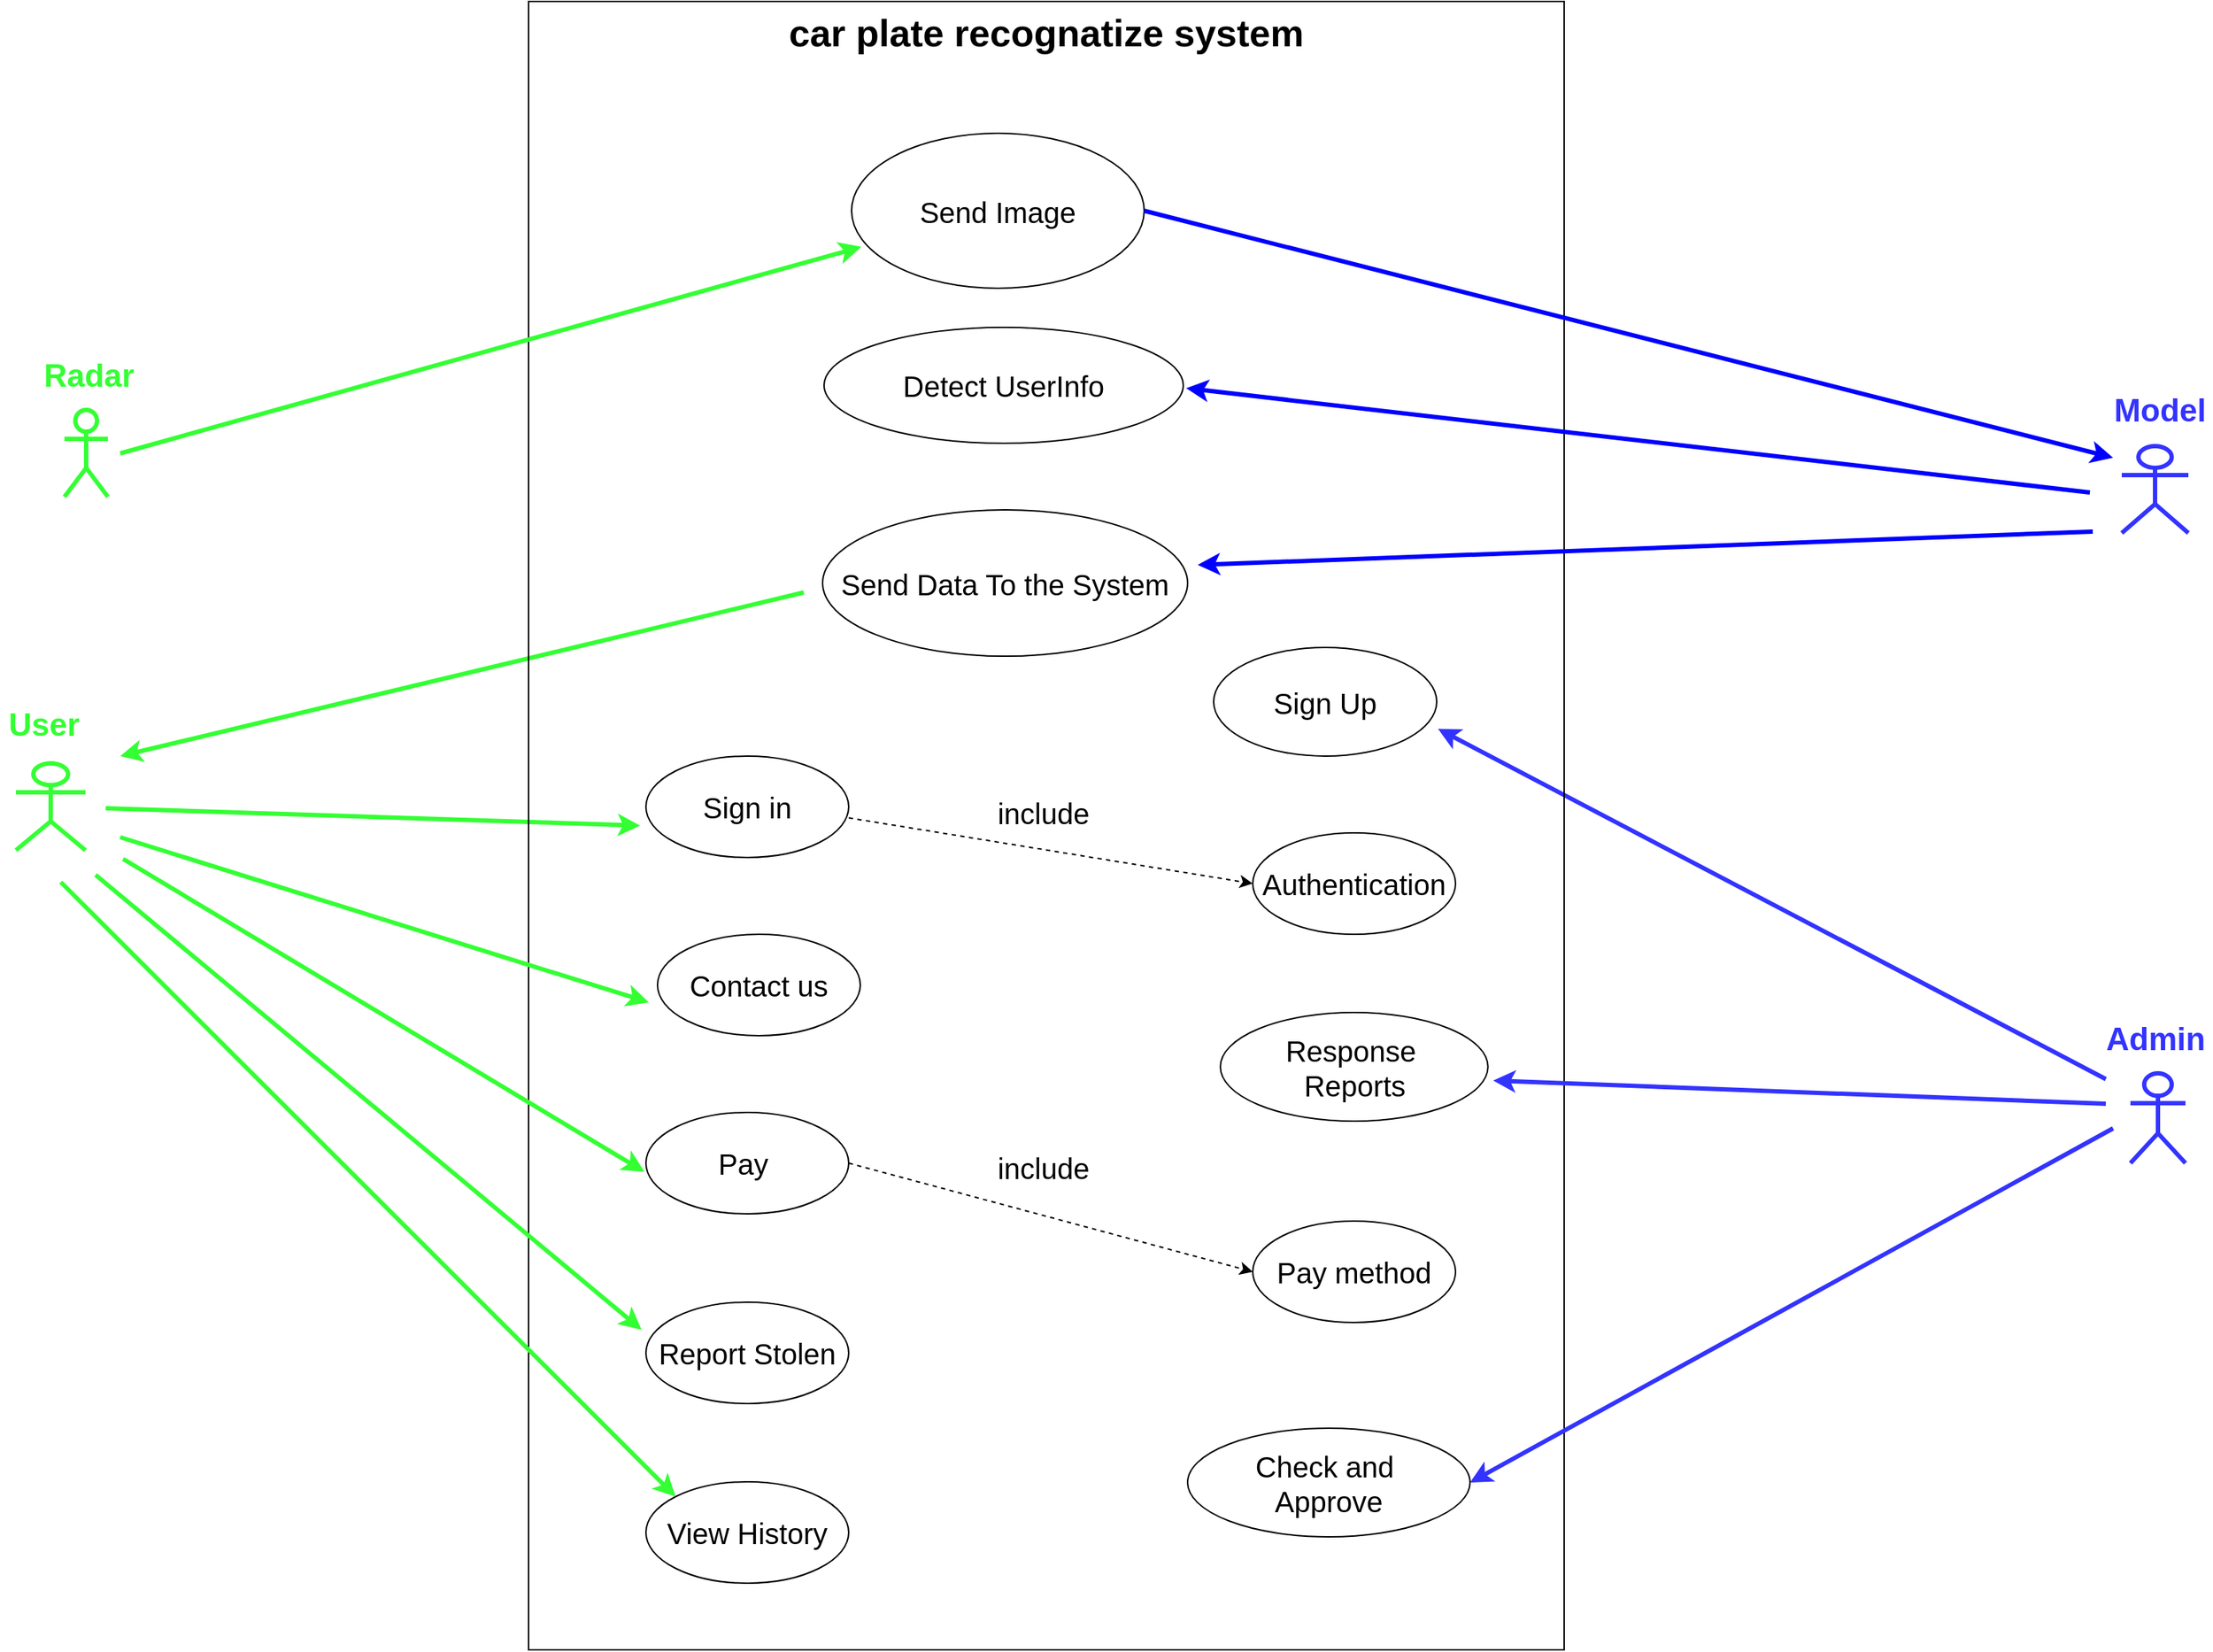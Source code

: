 <mxfile version="14.6.13" type="device"><diagram id="0espefAljdxoHs8z2A5A" name="Page-1"><mxGraphModel dx="2048" dy="1184" grid="0" gridSize="10" guides="1" tooltips="1" connect="1" arrows="1" fold="1" page="1" pageScale="1" pageWidth="3300" pageHeight="4681" math="0" shadow="0"><root><mxCell id="0"/><mxCell id="1" parent="0"/><mxCell id="4r7k45sLGO3DiRgAy3Bm-22" value="" style="endArrow=classic;html=1;fontSize=20;endFill=1;strokeColor=#33FF33;strokeWidth=3;startArrow=none;" parent="1" edge="1"><mxGeometry width="50" height="50" relative="1" as="geometry"><mxPoint x="754" y="567" as="sourcePoint"/><mxPoint x="282" y="679.998" as="targetPoint"/></mxGeometry></mxCell><mxCell id="lmoIwR7qKMPj0nIbH5Uk-9" value="&lt;b&gt;&lt;font color=&quot;#33ff33&quot; style=&quot;font-size: 22px&quot;&gt;User&lt;/font&gt;&lt;/b&gt;" style="text;html=1;align=center;verticalAlign=middle;resizable=0;points=[];autosize=1;strokeColor=none;fontSize=20;strokeWidth=1;" parent="1" vertex="1"><mxGeometry x="199" y="644" width="59" height="30" as="geometry"/></mxCell><mxCell id="lmoIwR7qKMPj0nIbH5Uk-11" value="Sign in" style="ellipse;whiteSpace=wrap;html=1;fontSize=20;" parent="1" vertex="1"><mxGeometry x="645" y="680" width="140" height="70" as="geometry"/></mxCell><mxCell id="lmoIwR7qKMPj0nIbH5Uk-12" value="Authentication" style="ellipse;whiteSpace=wrap;html=1;fontSize=20;" parent="1" vertex="1"><mxGeometry x="1064" y="733" width="140" height="70" as="geometry"/></mxCell><mxCell id="lmoIwR7qKMPj0nIbH5Uk-14" value="include" style="text;html=1;align=center;verticalAlign=middle;resizable=0;points=[];autosize=1;strokeColor=none;fontSize=20;" parent="1" vertex="1"><mxGeometry x="882" y="705" width="73" height="28" as="geometry"/></mxCell><mxCell id="lmoIwR7qKMPj0nIbH5Uk-16" value="" style="endArrow=classic;html=1;dashed=1;exitX=1;exitY=0.609;exitDx=0;exitDy=0;exitPerimeter=0;entryX=0;entryY=0.5;entryDx=0;entryDy=0;fontSize=20;" parent="1" source="lmoIwR7qKMPj0nIbH5Uk-11" target="lmoIwR7qKMPj0nIbH5Uk-12" edge="1"><mxGeometry width="50" height="50" relative="1" as="geometry"><mxPoint x="863" y="650" as="sourcePoint"/><mxPoint x="913" y="600" as="targetPoint"/></mxGeometry></mxCell><mxCell id="lmoIwR7qKMPj0nIbH5Uk-19" value="Pay&amp;nbsp;" style="ellipse;whiteSpace=wrap;html=1;fontSize=20;" parent="1" vertex="1"><mxGeometry x="645" y="926" width="140" height="70" as="geometry"/></mxCell><mxCell id="lmoIwR7qKMPj0nIbH5Uk-21" value="Contact us" style="ellipse;whiteSpace=wrap;html=1;fontSize=20;" parent="1" vertex="1"><mxGeometry x="653" y="803" width="140" height="70" as="geometry"/></mxCell><mxCell id="lmoIwR7qKMPj0nIbH5Uk-22" value="View History" style="ellipse;whiteSpace=wrap;html=1;fontSize=20;" parent="1" vertex="1"><mxGeometry x="645" y="1181" width="140" height="70" as="geometry"/></mxCell><mxCell id="lmoIwR7qKMPj0nIbH5Uk-23" value="Pay method" style="ellipse;whiteSpace=wrap;html=1;fontSize=20;" parent="1" vertex="1"><mxGeometry x="1064" y="1001" width="140" height="70" as="geometry"/></mxCell><mxCell id="lmoIwR7qKMPj0nIbH5Uk-30" value="" style="endArrow=classic;html=1;dashed=1;fontSize=20;exitX=1;exitY=0.5;exitDx=0;exitDy=0;entryX=0;entryY=0.5;entryDx=0;entryDy=0;" parent="1" source="lmoIwR7qKMPj0nIbH5Uk-19" target="lmoIwR7qKMPj0nIbH5Uk-23" edge="1"><mxGeometry width="50" height="50" relative="1" as="geometry"><mxPoint x="793" y="887" as="sourcePoint"/><mxPoint x="1041" y="892" as="targetPoint"/><Array as="points"/></mxGeometry></mxCell><mxCell id="lmoIwR7qKMPj0nIbH5Uk-36" value="include" style="text;html=1;align=center;verticalAlign=middle;resizable=0;points=[];autosize=1;strokeColor=none;fontSize=20;" parent="1" vertex="1"><mxGeometry x="882" y="950" width="73" height="28" as="geometry"/></mxCell><mxCell id="lmoIwR7qKMPj0nIbH5Uk-50" value="" style="endArrow=classic;html=1;fontSize=20;endFill=1;strokeColor=#3333FF;strokeWidth=3;entryX=1.006;entryY=0.749;entryDx=0;entryDy=0;entryPerimeter=0;" parent="1" edge="1" target="p8crA14WYSYm8VNYg0Kb-13"><mxGeometry width="50" height="50" relative="1" as="geometry"><mxPoint x="1653" y="903" as="sourcePoint"/><mxPoint x="1202" y="656" as="targetPoint"/></mxGeometry></mxCell><mxCell id="lmoIwR7qKMPj0nIbH5Uk-52" value="" style="endArrow=classic;html=1;fontSize=20;endFill=1;strokeColor=#33FF33;strokeWidth=3;startArrow=none;" parent="1" edge="1"><mxGeometry width="50" height="50" relative="1" as="geometry"><mxPoint x="272" y="716" as="sourcePoint"/><mxPoint x="641" y="728" as="targetPoint"/></mxGeometry></mxCell><mxCell id="lmoIwR7qKMPj0nIbH5Uk-54" value="&lt;font style=&quot;font-size: 26px&quot;&gt;car plate recognatize system&lt;/font&gt;" style="shape=rect;html=1;verticalAlign=top;fontStyle=1;whiteSpace=wrap;align=center;fontSize=20;fillColor=none;" parent="1" vertex="1"><mxGeometry x="564" y="159" width="715" height="1138" as="geometry"/></mxCell><mxCell id="Avb1A8a9YwAhOEy9a_Y6-1" value="Report Stolen" style="ellipse;whiteSpace=wrap;html=1;fontSize=20;" parent="1" vertex="1"><mxGeometry x="645" y="1057" width="140" height="70" as="geometry"/></mxCell><mxCell id="p8crA14WYSYm8VNYg0Kb-1" value="Actor" style="shape=umlActor;verticalLabelPosition=bottom;verticalAlign=top;html=1;outlineConnect=0;fontSize=20;noLabel=1;strokeColor=#3333FF;strokeWidth=3;" parent="1" vertex="1"><mxGeometry x="1670" y="899" width="38" height="62" as="geometry"/></mxCell><mxCell id="p8crA14WYSYm8VNYg0Kb-2" value="&lt;b&gt;&lt;font color=&quot;#3333ff&quot; style=&quot;font-size: 22px&quot;&gt;Admin&lt;/font&gt;&lt;/b&gt;" style="text;html=1;align=center;verticalAlign=middle;resizable=0;points=[];autosize=1;strokeColor=none;fontSize=20;" parent="1" vertex="1"><mxGeometry x="1647" y="861" width="79" height="30" as="geometry"/></mxCell><mxCell id="p8crA14WYSYm8VNYg0Kb-7" value="" style="endArrow=classic;html=1;fontSize=20;endFill=1;strokeColor=#3333FF;strokeWidth=3;entryX=1;entryY=0.5;entryDx=0;entryDy=0;" parent="1" target="ki7wZlFs2Bd5gAxHTn9c-1" edge="1"><mxGeometry width="50" height="50" relative="1" as="geometry"><mxPoint x="1658" y="937" as="sourcePoint"/><mxPoint x="1431" y="1191" as="targetPoint"/></mxGeometry></mxCell><mxCell id="p8crA14WYSYm8VNYg0Kb-8" value="" style="endArrow=classic;html=1;fontSize=20;endFill=1;strokeWidth=3;strokeColor=#33FF33;" parent="1" edge="1"><mxGeometry width="50" height="50" relative="1" as="geometry"><mxPoint x="265" y="762" as="sourcePoint"/><mxPoint x="642" y="1076" as="targetPoint"/></mxGeometry></mxCell><mxCell id="p8crA14WYSYm8VNYg0Kb-9" value="" style="endArrow=classic;html=1;fontSize=20;endFill=1;strokeWidth=3;strokeColor=#33FF33;entryX=0;entryY=0;entryDx=0;entryDy=0;" parent="1" target="lmoIwR7qKMPj0nIbH5Uk-22" edge="1"><mxGeometry width="50" height="50" relative="1" as="geometry"><mxPoint x="241" y="767" as="sourcePoint"/><mxPoint x="554" y="1099" as="targetPoint"/></mxGeometry></mxCell><mxCell id="p8crA14WYSYm8VNYg0Kb-10" value="" style="endArrow=classic;html=1;fontSize=20;endFill=1;strokeColor=#33FF33;strokeWidth=3;" parent="1" edge="1"><mxGeometry width="50" height="50" relative="1" as="geometry"><mxPoint x="284" y="751" as="sourcePoint"/><mxPoint x="644" y="967" as="targetPoint"/></mxGeometry></mxCell><mxCell id="p8crA14WYSYm8VNYg0Kb-11" value="" style="endArrow=classic;html=1;fontSize=20;endFill=1;strokeColor=#33FF33;strokeWidth=3;" parent="1" edge="1"><mxGeometry width="50" height="50" relative="1" as="geometry"><mxPoint x="282" y="736" as="sourcePoint"/><mxPoint x="647" y="850" as="targetPoint"/></mxGeometry></mxCell><mxCell id="p8crA14WYSYm8VNYg0Kb-13" value="Sign Up" style="ellipse;whiteSpace=wrap;html=1;fontSize=20;" parent="1" vertex="1"><mxGeometry x="1037" y="605" width="154" height="75" as="geometry"/></mxCell><mxCell id="p8crA14WYSYm8VNYg0Kb-15" value="Response&amp;nbsp;&lt;br&gt;Reports" style="ellipse;whiteSpace=wrap;html=1;fontSize=20;" parent="1" vertex="1"><mxGeometry x="1041.63" y="857" width="184.75" height="75" as="geometry"/></mxCell><mxCell id="ki7wZlFs2Bd5gAxHTn9c-1" value="Check and&amp;nbsp;&lt;br&gt;Approve" style="ellipse;whiteSpace=wrap;html=1;fontSize=20;" parent="1" vertex="1"><mxGeometry x="1019" y="1144" width="195" height="75" as="geometry"/></mxCell><mxCell id="ki7wZlFs2Bd5gAxHTn9c-3" value="" style="endArrow=classic;html=1;fillColor=none;strokeWidth=3;strokeColor=#3333FF;" parent="1" edge="1"><mxGeometry width="50" height="50" relative="1" as="geometry"><mxPoint x="1653" y="920" as="sourcePoint"/><mxPoint x="1230" y="904" as="targetPoint"/></mxGeometry></mxCell><mxCell id="4r7k45sLGO3DiRgAy3Bm-1" value="Detect UserInfo" style="ellipse;whiteSpace=wrap;html=1;fontSize=20;" parent="1" vertex="1"><mxGeometry x="768" y="384" width="248" height="80" as="geometry"/></mxCell><mxCell id="4r7k45sLGO3DiRgAy3Bm-2" value="Send Image" style="ellipse;whiteSpace=wrap;html=1;fontSize=20;" parent="1" vertex="1"><mxGeometry x="787" y="250" width="202" height="107" as="geometry"/></mxCell><mxCell id="4r7k45sLGO3DiRgAy3Bm-3" value="Send Data To the System" style="ellipse;whiteSpace=wrap;html=1;fontSize=20;" parent="1" vertex="1"><mxGeometry x="767" y="510" width="252" height="101" as="geometry"/></mxCell><object label="Actor" id="4r7k45sLGO3DiRgAy3Bm-4"><mxCell style="shape=umlActor;verticalLabelPosition=bottom;verticalAlign=top;html=1;outlineConnect=0;fontSize=20;noLabel=1;strokeColor=#33FF33;strokeWidth=3;" parent="1" vertex="1"><mxGeometry x="243.5" y="441" width="30" height="60" as="geometry"/></mxCell></object><mxCell id="4r7k45sLGO3DiRgAy3Bm-5" value="&lt;b&gt;&lt;font color=&quot;#33ff33&quot; style=&quot;font-size: 22px&quot;&gt;Radar&lt;/font&gt;&lt;/b&gt;" style="text;html=1;align=center;verticalAlign=middle;resizable=0;points=[];autosize=1;strokeColor=none;fontSize=20;strokeWidth=1;" parent="1" vertex="1"><mxGeometry x="223.5" y="403" width="72" height="30" as="geometry"/></mxCell><mxCell id="4r7k45sLGO3DiRgAy3Bm-6" value="Actor" style="shape=umlActor;verticalLabelPosition=bottom;verticalAlign=top;html=1;outlineConnect=0;fontSize=20;noLabel=1;strokeColor=#3333FF;strokeWidth=3;" parent="1" vertex="1"><mxGeometry x="1664" y="466" width="46" height="60" as="geometry"/></mxCell><mxCell id="4r7k45sLGO3DiRgAy3Bm-7" value="&lt;b&gt;&lt;font color=&quot;#3333ff&quot; style=&quot;font-size: 22px&quot;&gt;Model&lt;/font&gt;&lt;/b&gt;" style="text;html=1;align=center;verticalAlign=middle;resizable=0;points=[];autosize=1;strokeColor=none;fontSize=20;" parent="1" vertex="1"><mxGeometry x="1653" y="427" width="73" height="30" as="geometry"/></mxCell><mxCell id="4r7k45sLGO3DiRgAy3Bm-8" value="" style="endArrow=classic;html=1;fontSize=20;endFill=1;strokeColor=#33FF33;strokeWidth=3;entryX=0.033;entryY=0.733;entryDx=0;entryDy=0;entryPerimeter=0;" parent="1" edge="1" target="4r7k45sLGO3DiRgAy3Bm-2"><mxGeometry width="50" height="50" relative="1" as="geometry"><mxPoint x="282" y="471" as="sourcePoint"/><mxPoint x="777" y="324" as="targetPoint"/></mxGeometry></mxCell><mxCell id="4r7k45sLGO3DiRgAy3Bm-12" value="" style="endArrow=classic;html=1;fontSize=20;endFill=1;strokeColor=#0000FF;strokeWidth=3;exitX=1;exitY=0.5;exitDx=0;exitDy=0;" parent="1" edge="1" source="4r7k45sLGO3DiRgAy3Bm-2"><mxGeometry width="50" height="50" relative="1" as="geometry"><mxPoint x="1007" y="306" as="sourcePoint"/><mxPoint x="1658" y="474" as="targetPoint"/></mxGeometry></mxCell><object label="Actor" id="lmoIwR7qKMPj0nIbH5Uk-6"><mxCell style="shape=umlActor;verticalLabelPosition=bottom;verticalAlign=top;html=1;outlineConnect=0;fontSize=20;noLabel=1;strokeColor=#33FF33;strokeWidth=3;" parent="1" vertex="1"><mxGeometry x="210" y="685" width="48" height="60" as="geometry"/></mxCell></object><mxCell id="4r7k45sLGO3DiRgAy3Bm-17" value="" style="endArrow=classic;html=1;fontSize=20;endFill=1;strokeColor=#0000FF;strokeWidth=3;" parent="1" edge="1"><mxGeometry width="50" height="50" relative="1" as="geometry"><mxPoint x="1642" y="498" as="sourcePoint"/><mxPoint x="1018" y="426" as="targetPoint"/></mxGeometry></mxCell><mxCell id="4r7k45sLGO3DiRgAy3Bm-18" value="" style="endArrow=classic;html=1;fontSize=20;endFill=1;strokeColor=#0000FF;strokeWidth=3;" parent="1" edge="1"><mxGeometry width="50" height="50" relative="1" as="geometry"><mxPoint x="1644" y="525" as="sourcePoint"/><mxPoint x="1026" y="548" as="targetPoint"/></mxGeometry></mxCell></root></mxGraphModel></diagram></mxfile>